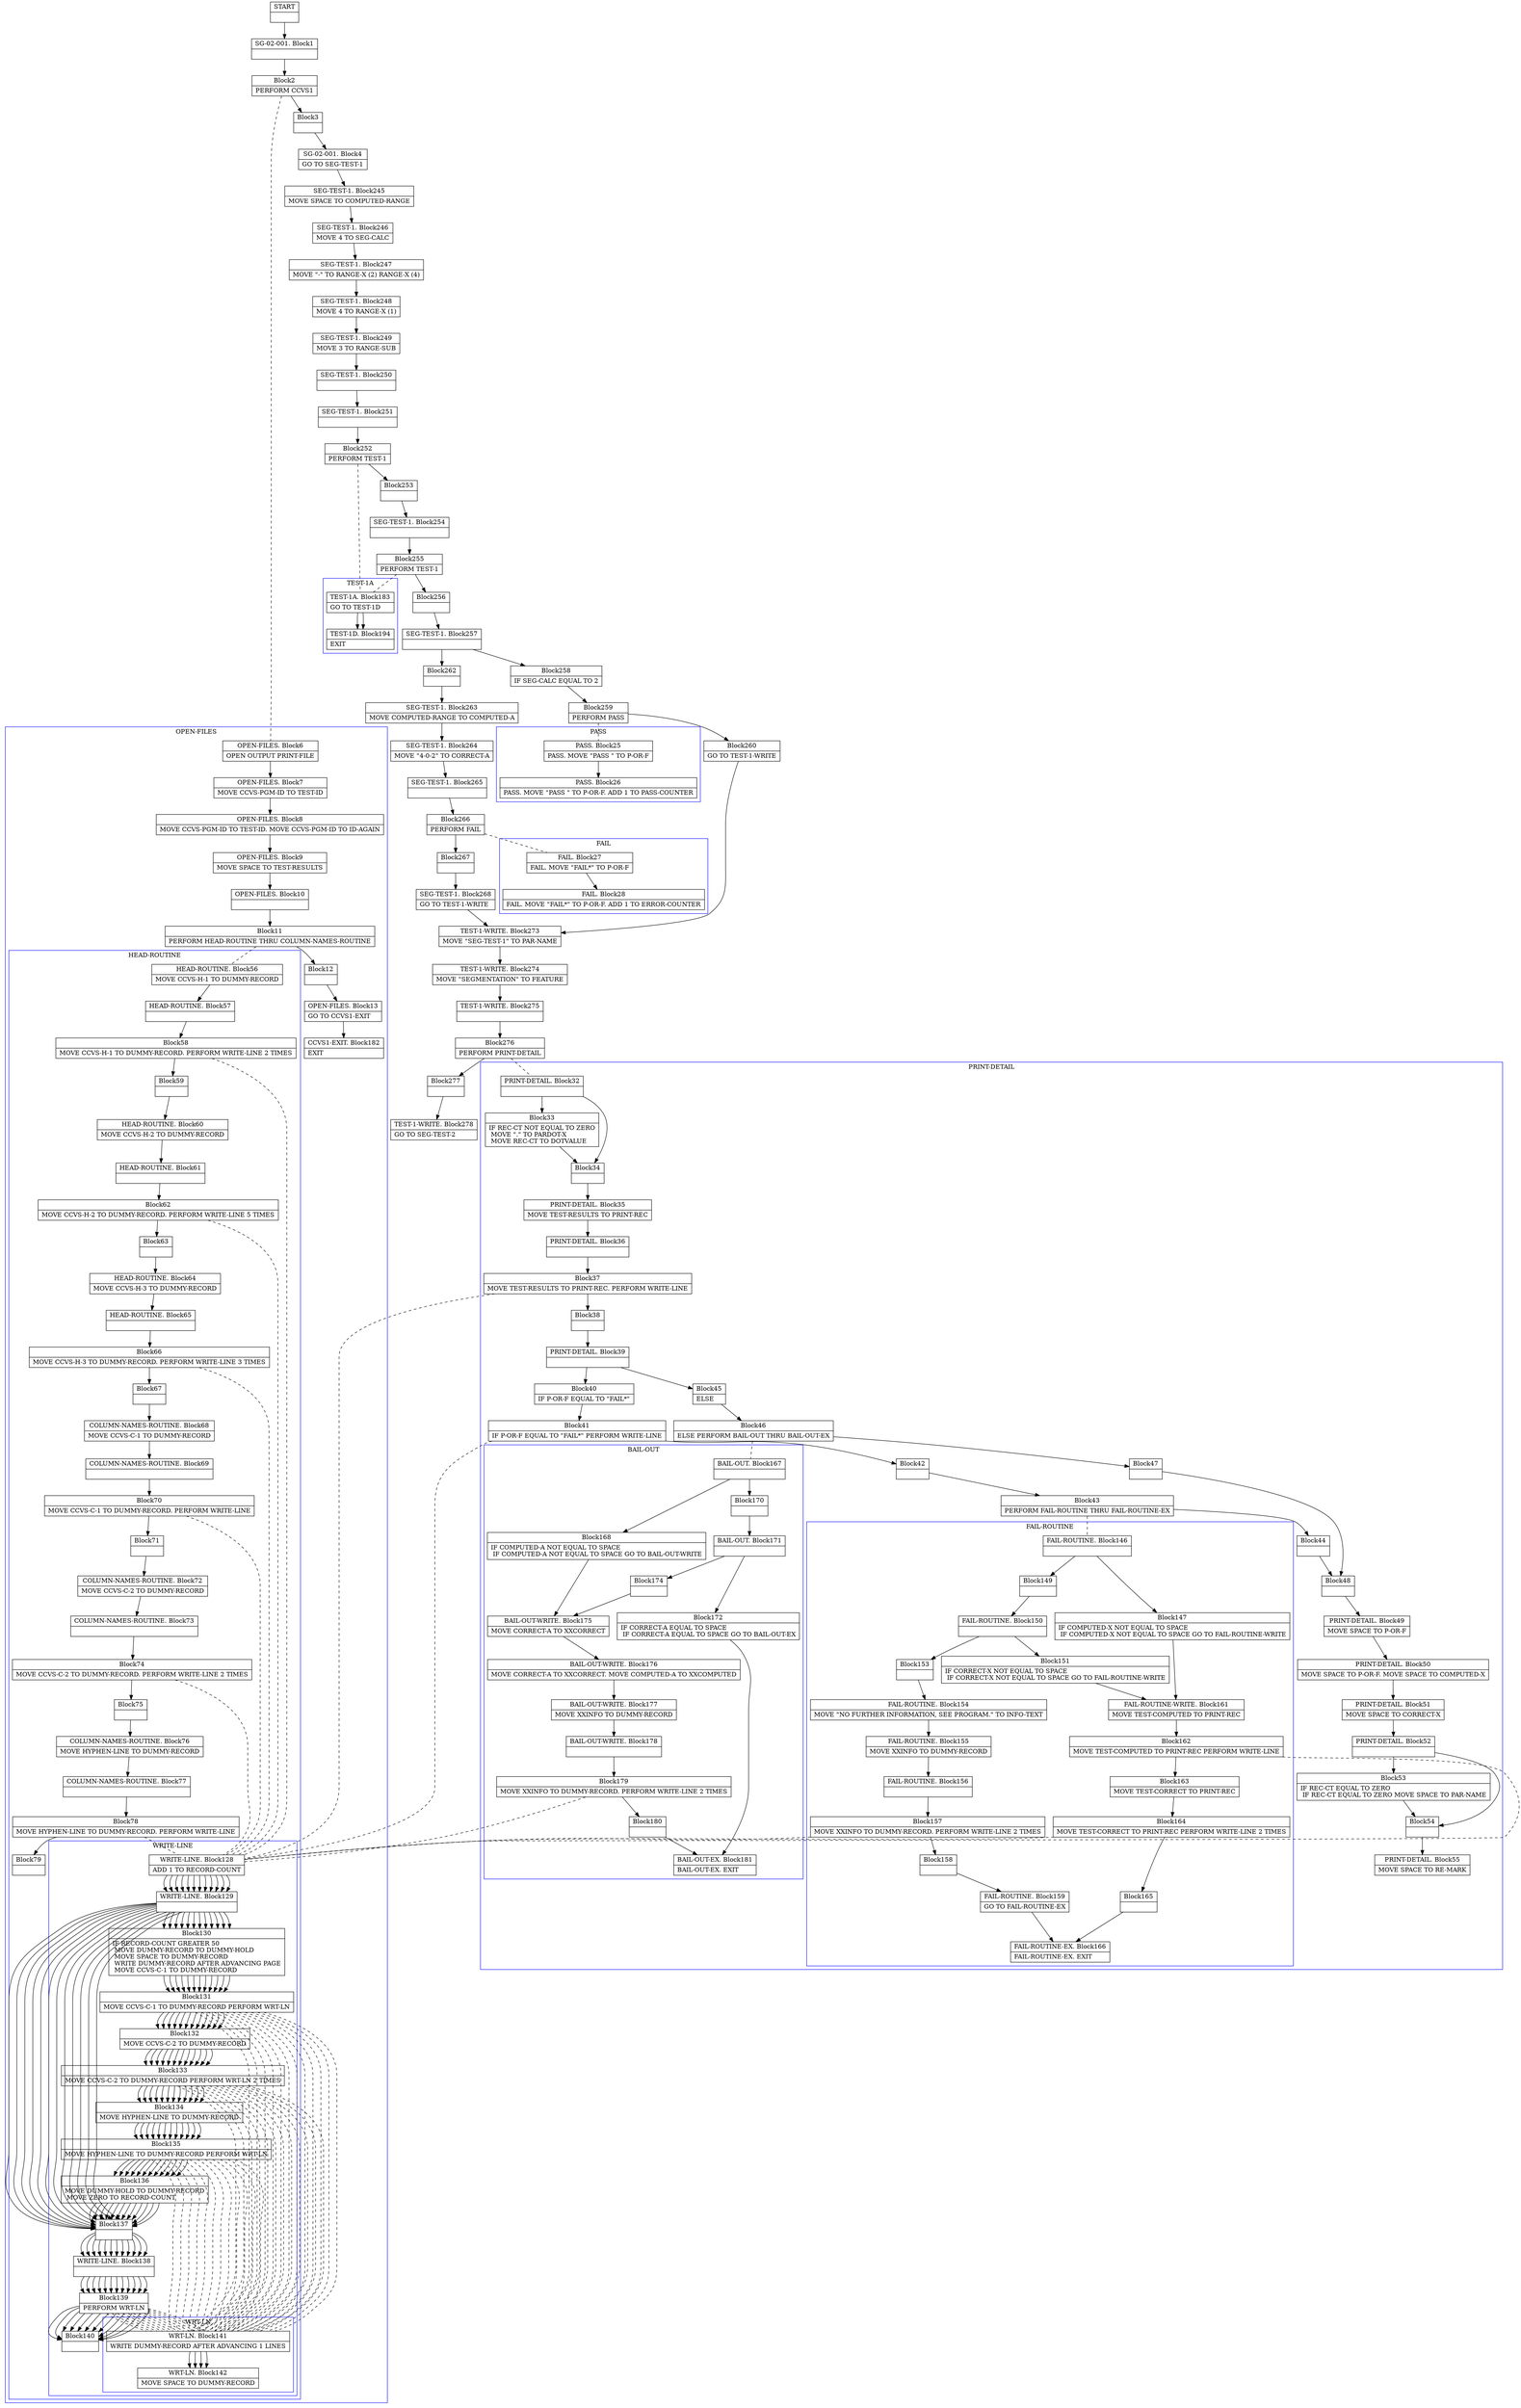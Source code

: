 digraph Cfg {
compound=true;
node [
shape = "record"
]

edge [
arrowtail = "empty"
]
Block0 [
label = "{START|}"
]
Block1 [
label = "{SG-02-001. Block1|}"
]
Block2 [
label = "{Block2|    PERFORM  CCVS1\l}"
]
subgraph cluster_1{
color = blue;
label = "OPEN-FILES";
Block6 [
label = "{OPEN-FILES. Block6|    OPEN     OUTPUT PRINT-FILE\l}"
]
Block7 [
label = "{OPEN-FILES. Block7|    MOVE CCVS-PGM-ID TO TEST-ID\l}"
]
Block8 [
label = "{OPEN-FILES. Block8|    MOVE CCVS-PGM-ID TO TEST-ID. MOVE CCVS-PGM-ID TO ID-AGAIN\l}"
]
Block9 [
label = "{OPEN-FILES. Block9|    MOVE    SPACE TO TEST-RESULTS\l}"
]
Block10 [
label = "{OPEN-FILES. Block10|}"
]
Block11 [
label = "{Block11|    PERFORM  HEAD-ROUTINE THRU COLUMN-NAMES-ROUTINE\l}"
]
subgraph cluster_2{
color = blue;
label = "HEAD-ROUTINE";
Block56 [
label = "{HEAD-ROUTINE. Block56|    MOVE CCVS-H-1 TO DUMMY-RECORD\l}"
]
Block57 [
label = "{HEAD-ROUTINE. Block57|}"
]
Block58 [
label = "{Block58|    MOVE CCVS-H-1 TO DUMMY-RECORD. PERFORM WRITE-LINE 2 TIMES\l}"
]
subgraph cluster_8{
color = blue;
label = "WRITE-LINE";
Block128 [
label = "{WRITE-LINE. Block128|    ADD 1 TO RECORD-COUNT\l}"
]
Block129 [
label = "{WRITE-LINE. Block129|}"
]
Block130 [
label = "{Block130|    IF RECORD-COUNT GREATER 50\l        MOVE DUMMY-RECORD TO DUMMY-HOLD\l        MOVE SPACE TO DUMMY-RECORD\l        WRITE DUMMY-RECORD AFTER ADVANCING PAGE\l        MOVE CCVS-C-1 TO DUMMY-RECORD\l}"
]
Block131 [
label = "{Block131|        MOVE CCVS-C-1 TO DUMMY-RECORD PERFORM WRT-LN\l}"
]
subgraph cluster_21{
color = blue;
label = "WRT-LN";
Block141 [
label = "{WRT-LN. Block141|    WRITE    DUMMY-RECORD AFTER ADVANCING 1 LINES\l}"
]
Block142 [
label = "{WRT-LN. Block142|    MOVE SPACE TO DUMMY-RECORD\l}"
]
Block141 -> Block142

}
Block131 -> Block141 [style=dashed, arrowhead=none]

Block132 [
label = "{Block132|        MOVE CCVS-C-2 TO DUMMY-RECORD\l}"
]
Block133 [
label = "{Block133|        MOVE CCVS-C-2 TO DUMMY-RECORD PERFORM WRT-LN 2 TIMES\l}"
]
subgraph cluster_22{
color = blue;
label = "WRT-LN";
Block141 [
label = "{WRT-LN. Block141|    WRITE    DUMMY-RECORD AFTER ADVANCING 1 LINES\l}"
]
Block142 [
label = "{WRT-LN. Block142|    MOVE SPACE TO DUMMY-RECORD\l}"
]
Block141 -> Block142

}
Block133 -> Block141 [style=dashed, arrowhead=none]

Block134 [
label = "{Block134|        MOVE HYPHEN-LINE TO DUMMY-RECORD\l}"
]
Block135 [
label = "{Block135|        MOVE HYPHEN-LINE TO DUMMY-RECORD PERFORM WRT-LN\l}"
]
subgraph cluster_23{
color = blue;
label = "WRT-LN";
Block141 [
label = "{WRT-LN. Block141|    WRITE    DUMMY-RECORD AFTER ADVANCING 1 LINES\l}"
]
Block142 [
label = "{WRT-LN. Block142|    MOVE SPACE TO DUMMY-RECORD\l}"
]
Block141 -> Block142

}
Block135 -> Block141 [style=dashed, arrowhead=none]

Block136 [
label = "{Block136|        MOVE DUMMY-HOLD TO DUMMY-RECORD\l        MOVE ZERO TO RECORD-COUNT\l}"
]
Block137 [
label = "{Block137|}"
]
Block138 [
label = "{WRITE-LINE. Block138|}"
]
Block139 [
label = "{Block139|    PERFORM WRT-LN\l}"
]
subgraph cluster_24{
color = blue;
label = "WRT-LN";
Block141 [
label = "{WRT-LN. Block141|    WRITE    DUMMY-RECORD AFTER ADVANCING 1 LINES\l}"
]
Block142 [
label = "{WRT-LN. Block142|    MOVE SPACE TO DUMMY-RECORD\l}"
]
Block141 -> Block142

}
Block139 -> Block141 [style=dashed, arrowhead=none]

Block140 [
label = "{Block140|}"
]
Block128 -> Block129
Block129 -> Block130
Block129 -> Block137
Block130 -> Block131
Block131 -> Block132
Block132 -> Block133
Block133 -> Block134
Block134 -> Block135
Block135 -> Block136
Block136 -> Block137
Block137 -> Block138
Block138 -> Block139
Block139 -> Block140

}
Block58 -> Block128 [style=dashed, arrowhead=none]

Block59 [
label = "{Block59|}"
]
Block60 [
label = "{HEAD-ROUTINE. Block60|    MOVE CCVS-H-2 TO DUMMY-RECORD\l}"
]
Block61 [
label = "{HEAD-ROUTINE. Block61|}"
]
Block62 [
label = "{Block62|    MOVE CCVS-H-2 TO DUMMY-RECORD. PERFORM WRITE-LINE 5 TIMES\l}"
]
subgraph cluster_9{
color = blue;
label = "WRITE-LINE";
Block128 [
label = "{WRITE-LINE. Block128|    ADD 1 TO RECORD-COUNT\l}"
]
Block129 [
label = "{WRITE-LINE. Block129|}"
]
Block130 [
label = "{Block130|    IF RECORD-COUNT GREATER 50\l        MOVE DUMMY-RECORD TO DUMMY-HOLD\l        MOVE SPACE TO DUMMY-RECORD\l        WRITE DUMMY-RECORD AFTER ADVANCING PAGE\l        MOVE CCVS-C-1 TO DUMMY-RECORD\l}"
]
Block131 [
label = "{Block131|        MOVE CCVS-C-1 TO DUMMY-RECORD PERFORM WRT-LN\l}"
]
Block131 -> Block141 [style=dashed, arrowhead=none]

Block132 [
label = "{Block132|        MOVE CCVS-C-2 TO DUMMY-RECORD\l}"
]
Block133 [
label = "{Block133|        MOVE CCVS-C-2 TO DUMMY-RECORD PERFORM WRT-LN 2 TIMES\l}"
]
Block133 -> Block141 [style=dashed, arrowhead=none]

Block134 [
label = "{Block134|        MOVE HYPHEN-LINE TO DUMMY-RECORD\l}"
]
Block135 [
label = "{Block135|        MOVE HYPHEN-LINE TO DUMMY-RECORD PERFORM WRT-LN\l}"
]
Block135 -> Block141 [style=dashed, arrowhead=none]

Block136 [
label = "{Block136|        MOVE DUMMY-HOLD TO DUMMY-RECORD\l        MOVE ZERO TO RECORD-COUNT\l}"
]
Block137 [
label = "{Block137|}"
]
Block138 [
label = "{WRITE-LINE. Block138|}"
]
Block139 [
label = "{Block139|    PERFORM WRT-LN\l}"
]
Block139 -> Block141 [style=dashed, arrowhead=none]

Block140 [
label = "{Block140|}"
]
Block128 -> Block129
Block129 -> Block130
Block129 -> Block137
Block130 -> Block131
Block131 -> Block132
Block132 -> Block133
Block133 -> Block134
Block134 -> Block135
Block135 -> Block136
Block136 -> Block137
Block137 -> Block138
Block138 -> Block139
Block139 -> Block140

}
Block62 -> Block128 [style=dashed, arrowhead=none]

Block63 [
label = "{Block63|}"
]
Block64 [
label = "{HEAD-ROUTINE. Block64|    MOVE CCVS-H-3 TO DUMMY-RECORD\l}"
]
Block65 [
label = "{HEAD-ROUTINE. Block65|}"
]
Block66 [
label = "{Block66|    MOVE CCVS-H-3 TO DUMMY-RECORD. PERFORM WRITE-LINE 3 TIMES\l}"
]
subgraph cluster_10{
color = blue;
label = "WRITE-LINE";
Block128 [
label = "{WRITE-LINE. Block128|    ADD 1 TO RECORD-COUNT\l}"
]
Block129 [
label = "{WRITE-LINE. Block129|}"
]
Block130 [
label = "{Block130|    IF RECORD-COUNT GREATER 50\l        MOVE DUMMY-RECORD TO DUMMY-HOLD\l        MOVE SPACE TO DUMMY-RECORD\l        WRITE DUMMY-RECORD AFTER ADVANCING PAGE\l        MOVE CCVS-C-1 TO DUMMY-RECORD\l}"
]
Block131 [
label = "{Block131|        MOVE CCVS-C-1 TO DUMMY-RECORD PERFORM WRT-LN\l}"
]
Block131 -> Block141 [style=dashed, arrowhead=none]

Block132 [
label = "{Block132|        MOVE CCVS-C-2 TO DUMMY-RECORD\l}"
]
Block133 [
label = "{Block133|        MOVE CCVS-C-2 TO DUMMY-RECORD PERFORM WRT-LN 2 TIMES\l}"
]
Block133 -> Block141 [style=dashed, arrowhead=none]

Block134 [
label = "{Block134|        MOVE HYPHEN-LINE TO DUMMY-RECORD\l}"
]
Block135 [
label = "{Block135|        MOVE HYPHEN-LINE TO DUMMY-RECORD PERFORM WRT-LN\l}"
]
Block135 -> Block141 [style=dashed, arrowhead=none]

Block136 [
label = "{Block136|        MOVE DUMMY-HOLD TO DUMMY-RECORD\l        MOVE ZERO TO RECORD-COUNT\l}"
]
Block137 [
label = "{Block137|}"
]
Block138 [
label = "{WRITE-LINE. Block138|}"
]
Block139 [
label = "{Block139|    PERFORM WRT-LN\l}"
]
Block139 -> Block141 [style=dashed, arrowhead=none]

Block140 [
label = "{Block140|}"
]
Block128 -> Block129
Block129 -> Block130
Block129 -> Block137
Block130 -> Block131
Block131 -> Block132
Block132 -> Block133
Block133 -> Block134
Block134 -> Block135
Block135 -> Block136
Block136 -> Block137
Block137 -> Block138
Block138 -> Block139
Block139 -> Block140

}
Block66 -> Block128 [style=dashed, arrowhead=none]

Block67 [
label = "{Block67|}"
]
Block68 [
label = "{COLUMN-NAMES-ROUTINE. Block68|    MOVE CCVS-C-1 TO DUMMY-RECORD\l}"
]
Block69 [
label = "{COLUMN-NAMES-ROUTINE. Block69|}"
]
Block70 [
label = "{Block70|    MOVE CCVS-C-1 TO DUMMY-RECORD. PERFORM WRITE-LINE\l}"
]
subgraph cluster_11{
color = blue;
label = "WRITE-LINE";
Block128 [
label = "{WRITE-LINE. Block128|    ADD 1 TO RECORD-COUNT\l}"
]
Block129 [
label = "{WRITE-LINE. Block129|}"
]
Block130 [
label = "{Block130|    IF RECORD-COUNT GREATER 50\l        MOVE DUMMY-RECORD TO DUMMY-HOLD\l        MOVE SPACE TO DUMMY-RECORD\l        WRITE DUMMY-RECORD AFTER ADVANCING PAGE\l        MOVE CCVS-C-1 TO DUMMY-RECORD\l}"
]
Block131 [
label = "{Block131|        MOVE CCVS-C-1 TO DUMMY-RECORD PERFORM WRT-LN\l}"
]
Block131 -> Block141 [style=dashed, arrowhead=none]

Block132 [
label = "{Block132|        MOVE CCVS-C-2 TO DUMMY-RECORD\l}"
]
Block133 [
label = "{Block133|        MOVE CCVS-C-2 TO DUMMY-RECORD PERFORM WRT-LN 2 TIMES\l}"
]
Block133 -> Block141 [style=dashed, arrowhead=none]

Block134 [
label = "{Block134|        MOVE HYPHEN-LINE TO DUMMY-RECORD\l}"
]
Block135 [
label = "{Block135|        MOVE HYPHEN-LINE TO DUMMY-RECORD PERFORM WRT-LN\l}"
]
Block135 -> Block141 [style=dashed, arrowhead=none]

Block136 [
label = "{Block136|        MOVE DUMMY-HOLD TO DUMMY-RECORD\l        MOVE ZERO TO RECORD-COUNT\l}"
]
Block137 [
label = "{Block137|}"
]
Block138 [
label = "{WRITE-LINE. Block138|}"
]
Block139 [
label = "{Block139|    PERFORM WRT-LN\l}"
]
Block139 -> Block141 [style=dashed, arrowhead=none]

Block140 [
label = "{Block140|}"
]
Block128 -> Block129
Block129 -> Block130
Block129 -> Block137
Block130 -> Block131
Block131 -> Block132
Block132 -> Block133
Block133 -> Block134
Block134 -> Block135
Block135 -> Block136
Block136 -> Block137
Block137 -> Block138
Block138 -> Block139
Block139 -> Block140

}
Block70 -> Block128 [style=dashed, arrowhead=none]

Block71 [
label = "{Block71|}"
]
Block72 [
label = "{COLUMN-NAMES-ROUTINE. Block72|    MOVE CCVS-C-2 TO DUMMY-RECORD\l}"
]
Block73 [
label = "{COLUMN-NAMES-ROUTINE. Block73|}"
]
Block74 [
label = "{Block74|    MOVE CCVS-C-2 TO DUMMY-RECORD. PERFORM WRITE-LINE 2 TIMES\l}"
]
subgraph cluster_12{
color = blue;
label = "WRITE-LINE";
Block128 [
label = "{WRITE-LINE. Block128|    ADD 1 TO RECORD-COUNT\l}"
]
Block129 [
label = "{WRITE-LINE. Block129|}"
]
Block130 [
label = "{Block130|    IF RECORD-COUNT GREATER 50\l        MOVE DUMMY-RECORD TO DUMMY-HOLD\l        MOVE SPACE TO DUMMY-RECORD\l        WRITE DUMMY-RECORD AFTER ADVANCING PAGE\l        MOVE CCVS-C-1 TO DUMMY-RECORD\l}"
]
Block131 [
label = "{Block131|        MOVE CCVS-C-1 TO DUMMY-RECORD PERFORM WRT-LN\l}"
]
Block131 -> Block141 [style=dashed, arrowhead=none]

Block132 [
label = "{Block132|        MOVE CCVS-C-2 TO DUMMY-RECORD\l}"
]
Block133 [
label = "{Block133|        MOVE CCVS-C-2 TO DUMMY-RECORD PERFORM WRT-LN 2 TIMES\l}"
]
Block133 -> Block141 [style=dashed, arrowhead=none]

Block134 [
label = "{Block134|        MOVE HYPHEN-LINE TO DUMMY-RECORD\l}"
]
Block135 [
label = "{Block135|        MOVE HYPHEN-LINE TO DUMMY-RECORD PERFORM WRT-LN\l}"
]
Block135 -> Block141 [style=dashed, arrowhead=none]

Block136 [
label = "{Block136|        MOVE DUMMY-HOLD TO DUMMY-RECORD\l        MOVE ZERO TO RECORD-COUNT\l}"
]
Block137 [
label = "{Block137|}"
]
Block138 [
label = "{WRITE-LINE. Block138|}"
]
Block139 [
label = "{Block139|    PERFORM WRT-LN\l}"
]
Block139 -> Block141 [style=dashed, arrowhead=none]

Block140 [
label = "{Block140|}"
]
Block128 -> Block129
Block129 -> Block130
Block129 -> Block137
Block130 -> Block131
Block131 -> Block132
Block132 -> Block133
Block133 -> Block134
Block134 -> Block135
Block135 -> Block136
Block136 -> Block137
Block137 -> Block138
Block138 -> Block139
Block139 -> Block140

}
Block74 -> Block128 [style=dashed, arrowhead=none]

Block75 [
label = "{Block75|}"
]
Block76 [
label = "{COLUMN-NAMES-ROUTINE. Block76|    MOVE HYPHEN-LINE TO DUMMY-RECORD\l}"
]
Block77 [
label = "{COLUMN-NAMES-ROUTINE. Block77|}"
]
Block78 [
label = "{Block78|    MOVE HYPHEN-LINE TO DUMMY-RECORD. PERFORM WRITE-LINE\l}"
]
subgraph cluster_13{
color = blue;
label = "WRITE-LINE";
Block128 [
label = "{WRITE-LINE. Block128|    ADD 1 TO RECORD-COUNT\l}"
]
Block129 [
label = "{WRITE-LINE. Block129|}"
]
Block130 [
label = "{Block130|    IF RECORD-COUNT GREATER 50\l        MOVE DUMMY-RECORD TO DUMMY-HOLD\l        MOVE SPACE TO DUMMY-RECORD\l        WRITE DUMMY-RECORD AFTER ADVANCING PAGE\l        MOVE CCVS-C-1 TO DUMMY-RECORD\l}"
]
Block131 [
label = "{Block131|        MOVE CCVS-C-1 TO DUMMY-RECORD PERFORM WRT-LN\l}"
]
Block131 -> Block141 [style=dashed, arrowhead=none]

Block132 [
label = "{Block132|        MOVE CCVS-C-2 TO DUMMY-RECORD\l}"
]
Block133 [
label = "{Block133|        MOVE CCVS-C-2 TO DUMMY-RECORD PERFORM WRT-LN 2 TIMES\l}"
]
Block133 -> Block141 [style=dashed, arrowhead=none]

Block134 [
label = "{Block134|        MOVE HYPHEN-LINE TO DUMMY-RECORD\l}"
]
Block135 [
label = "{Block135|        MOVE HYPHEN-LINE TO DUMMY-RECORD PERFORM WRT-LN\l}"
]
Block135 -> Block141 [style=dashed, arrowhead=none]

Block136 [
label = "{Block136|        MOVE DUMMY-HOLD TO DUMMY-RECORD\l        MOVE ZERO TO RECORD-COUNT\l}"
]
Block137 [
label = "{Block137|}"
]
Block138 [
label = "{WRITE-LINE. Block138|}"
]
Block139 [
label = "{Block139|    PERFORM WRT-LN\l}"
]
Block139 -> Block141 [style=dashed, arrowhead=none]

Block140 [
label = "{Block140|}"
]
Block128 -> Block129
Block129 -> Block130
Block129 -> Block137
Block130 -> Block131
Block131 -> Block132
Block132 -> Block133
Block133 -> Block134
Block134 -> Block135
Block135 -> Block136
Block136 -> Block137
Block137 -> Block138
Block138 -> Block139
Block139 -> Block140

}
Block78 -> Block128 [style=dashed, arrowhead=none]

Block79 [
label = "{Block79|}"
]
Block56 -> Block57
Block57 -> Block58
Block58 -> Block59
Block59 -> Block60
Block60 -> Block61
Block61 -> Block62
Block62 -> Block63
Block63 -> Block64
Block64 -> Block65
Block65 -> Block66
Block66 -> Block67
Block67 -> Block68
Block68 -> Block69
Block69 -> Block70
Block70 -> Block71
Block71 -> Block72
Block72 -> Block73
Block73 -> Block74
Block74 -> Block75
Block75 -> Block76
Block76 -> Block77
Block77 -> Block78
Block78 -> Block79

}
Block11 -> Block56 [style=dashed, arrowhead=none]

Block12 [
label = "{Block12|}"
]
Block13 [
label = "{OPEN-FILES. Block13|    GO TO CCVS1-EXIT\l}"
]
Block182 [
label = "{CCVS1-EXIT. Block182|    EXIT\l}"
]
Block6 -> Block7
Block7 -> Block8
Block8 -> Block9
Block9 -> Block10
Block10 -> Block11
Block11 -> Block12
Block12 -> Block13
Block13 -> Block182

}
Block2 -> Block6 [style=dashed, arrowhead=none]

Block3 [
label = "{Block3|}"
]
Block4 [
label = "{SG-02-001. Block4|    GO TO    SEG-TEST-1\l}"
]
Block245 [
label = "{SEG-TEST-1. Block245|    MOVE SPACE TO COMPUTED-RANGE\l}"
]
Block246 [
label = "{SEG-TEST-1. Block246|    MOVE 4 TO SEG-CALC\l}"
]
Block247 [
label = "{SEG-TEST-1. Block247|    MOVE \"-\" TO RANGE-X (2) RANGE-X (4)\l}"
]
Block248 [
label = "{SEG-TEST-1. Block248|    MOVE 4 TO RANGE-X (1)\l}"
]
Block249 [
label = "{SEG-TEST-1. Block249|    MOVE 3 TO RANGE-SUB\l}"
]
Block250 [
label = "{SEG-TEST-1. Block250|}"
]
Block251 [
label = "{SEG-TEST-1. Block251|}"
]
Block252 [
label = "{Block252|    PERFORM TEST-1\l}"
]
subgraph cluster_38{
color = blue;
label = "TEST-1A";
Block183 [
label = "{TEST-1A. Block183|    GO TO TEST-1D\l}"
]
Block194 [
label = "{TEST-1D. Block194|    EXIT\l}"
]
Block183 -> Block194

}
Block252 -> Block183 [style=dashed, arrowhead=none]

Block253 [
label = "{Block253|}"
]
Block254 [
label = "{SEG-TEST-1. Block254|}"
]
Block255 [
label = "{Block255|    PERFORM TEST-1\l}"
]
subgraph cluster_39{
color = blue;
label = "TEST-1A";
Block183 [
label = "{TEST-1A. Block183|    GO TO TEST-1D\l}"
]
Block194 [
label = "{TEST-1D. Block194|    EXIT\l}"
]
Block183 -> Block194

}
Block255 -> Block183 [style=dashed, arrowhead=none]

Block256 [
label = "{Block256|}"
]
Block257 [
label = "{SEG-TEST-1. Block257|}"
]
Block258 [
label = "{Block258|    IF SEG-CALC EQUAL TO 2\l}"
]
Block259 [
label = "{Block259|        PERFORM PASS\l}"
]
subgraph cluster_40{
color = blue;
label = "PASS";
Block25 [
label = "{PASS. Block25|PASS.  MOVE \"PASS \" TO P-OR-F\l}"
]
Block26 [
label = "{PASS. Block26|PASS.  MOVE \"PASS \" TO P-OR-F.  ADD 1 TO PASS-COUNTER\l}"
]
Block25 -> Block26

}
Block259 -> Block25 [style=dashed, arrowhead=none]

Block260 [
label = "{Block260|        GO TO TEST-1-WRITE\l}"
]
Block273 [
label = "{TEST-1-WRITE. Block273|    MOVE \"SEG-TEST-1\" TO PAR-NAME\l}"
]
Block274 [
label = "{TEST-1-WRITE. Block274|    MOVE \"SEGMENTATION\" TO FEATURE\l}"
]
Block275 [
label = "{TEST-1-WRITE. Block275|}"
]
Block276 [
label = "{Block276|    PERFORM PRINT-DETAIL\l}"
]
subgraph cluster_43{
color = blue;
label = "PRINT-DETAIL";
Block32 [
label = "{PRINT-DETAIL. Block32|}"
]
Block33 [
label = "{Block33|    IF REC-CT NOT EQUAL TO ZERO\l            MOVE \".\" TO PARDOT-X\l            MOVE REC-CT TO DOTVALUE\l}"
]
Block34 [
label = "{Block34|}"
]
Block35 [
label = "{PRINT-DETAIL. Block35|    MOVE     TEST-RESULTS TO PRINT-REC\l}"
]
Block36 [
label = "{PRINT-DETAIL. Block36|}"
]
Block37 [
label = "{Block37|    MOVE     TEST-RESULTS TO PRINT-REC. PERFORM WRITE-LINE\l}"
]
subgraph cluster_4{
color = blue;
label = "WRITE-LINE";
Block128 [
label = "{WRITE-LINE. Block128|    ADD 1 TO RECORD-COUNT\l}"
]
Block129 [
label = "{WRITE-LINE. Block129|}"
]
Block130 [
label = "{Block130|    IF RECORD-COUNT GREATER 50\l        MOVE DUMMY-RECORD TO DUMMY-HOLD\l        MOVE SPACE TO DUMMY-RECORD\l        WRITE DUMMY-RECORD AFTER ADVANCING PAGE\l        MOVE CCVS-C-1 TO DUMMY-RECORD\l}"
]
Block131 [
label = "{Block131|        MOVE CCVS-C-1 TO DUMMY-RECORD PERFORM WRT-LN\l}"
]
Block131 -> Block141 [style=dashed, arrowhead=none]

Block132 [
label = "{Block132|        MOVE CCVS-C-2 TO DUMMY-RECORD\l}"
]
Block133 [
label = "{Block133|        MOVE CCVS-C-2 TO DUMMY-RECORD PERFORM WRT-LN 2 TIMES\l}"
]
Block133 -> Block141 [style=dashed, arrowhead=none]

Block134 [
label = "{Block134|        MOVE HYPHEN-LINE TO DUMMY-RECORD\l}"
]
Block135 [
label = "{Block135|        MOVE HYPHEN-LINE TO DUMMY-RECORD PERFORM WRT-LN\l}"
]
Block135 -> Block141 [style=dashed, arrowhead=none]

Block136 [
label = "{Block136|        MOVE DUMMY-HOLD TO DUMMY-RECORD\l        MOVE ZERO TO RECORD-COUNT\l}"
]
Block137 [
label = "{Block137|}"
]
Block138 [
label = "{WRITE-LINE. Block138|}"
]
Block139 [
label = "{Block139|    PERFORM WRT-LN\l}"
]
Block139 -> Block141 [style=dashed, arrowhead=none]

Block140 [
label = "{Block140|}"
]
Block128 -> Block129
Block129 -> Block130
Block129 -> Block137
Block130 -> Block131
Block131 -> Block132
Block132 -> Block133
Block133 -> Block134
Block134 -> Block135
Block135 -> Block136
Block136 -> Block137
Block137 -> Block138
Block138 -> Block139
Block139 -> Block140

}
Block37 -> Block128 [style=dashed, arrowhead=none]

Block38 [
label = "{Block38|}"
]
Block39 [
label = "{PRINT-DETAIL. Block39|}"
]
Block40 [
label = "{Block40|    IF P-OR-F EQUAL TO \"FAIL*\"\l}"
]
Block41 [
label = "{Block41|    IF P-OR-F EQUAL TO \"FAIL*\"  PERFORM WRITE-LINE\l}"
]
subgraph cluster_5{
color = blue;
label = "WRITE-LINE";
Block128 [
label = "{WRITE-LINE. Block128|    ADD 1 TO RECORD-COUNT\l}"
]
Block129 [
label = "{WRITE-LINE. Block129|}"
]
Block130 [
label = "{Block130|    IF RECORD-COUNT GREATER 50\l        MOVE DUMMY-RECORD TO DUMMY-HOLD\l        MOVE SPACE TO DUMMY-RECORD\l        WRITE DUMMY-RECORD AFTER ADVANCING PAGE\l        MOVE CCVS-C-1 TO DUMMY-RECORD\l}"
]
Block131 [
label = "{Block131|        MOVE CCVS-C-1 TO DUMMY-RECORD PERFORM WRT-LN\l}"
]
Block131 -> Block141 [style=dashed, arrowhead=none]

Block132 [
label = "{Block132|        MOVE CCVS-C-2 TO DUMMY-RECORD\l}"
]
Block133 [
label = "{Block133|        MOVE CCVS-C-2 TO DUMMY-RECORD PERFORM WRT-LN 2 TIMES\l}"
]
Block133 -> Block141 [style=dashed, arrowhead=none]

Block134 [
label = "{Block134|        MOVE HYPHEN-LINE TO DUMMY-RECORD\l}"
]
Block135 [
label = "{Block135|        MOVE HYPHEN-LINE TO DUMMY-RECORD PERFORM WRT-LN\l}"
]
Block135 -> Block141 [style=dashed, arrowhead=none]

Block136 [
label = "{Block136|        MOVE DUMMY-HOLD TO DUMMY-RECORD\l        MOVE ZERO TO RECORD-COUNT\l}"
]
Block137 [
label = "{Block137|}"
]
Block138 [
label = "{WRITE-LINE. Block138|}"
]
Block139 [
label = "{Block139|    PERFORM WRT-LN\l}"
]
Block139 -> Block141 [style=dashed, arrowhead=none]

Block140 [
label = "{Block140|}"
]
Block128 -> Block129
Block129 -> Block130
Block129 -> Block137
Block130 -> Block131
Block131 -> Block132
Block132 -> Block133
Block133 -> Block134
Block134 -> Block135
Block135 -> Block136
Block136 -> Block137
Block137 -> Block138
Block138 -> Block139
Block139 -> Block140

}
Block41 -> Block128 [style=dashed, arrowhead=none]

Block42 [
label = "{Block42|}"
]
Block43 [
label = "{Block43|       PERFORM FAIL-ROUTINE THRU FAIL-ROUTINE-EX\l}"
]
subgraph cluster_6{
color = blue;
label = "FAIL-ROUTINE";
Block146 [
label = "{FAIL-ROUTINE. Block146|}"
]
Block147 [
label = "{Block147|    IF COMPUTED-X NOT EQUAL TO SPACE\l    IF COMPUTED-X NOT EQUAL TO SPACE GO TO FAIL-ROUTINE-WRITE\l}"
]
Block161 [
label = "{FAIL-ROUTINE-WRITE. Block161|    MOVE TEST-COMPUTED TO PRINT-REC\l}"
]
Block162 [
label = "{Block162|    MOVE TEST-COMPUTED TO PRINT-REC PERFORM WRITE-LINE\l}"
]
subgraph cluster_27{
color = blue;
label = "WRITE-LINE";
Block128 [
label = "{WRITE-LINE. Block128|    ADD 1 TO RECORD-COUNT\l}"
]
Block129 [
label = "{WRITE-LINE. Block129|}"
]
Block130 [
label = "{Block130|    IF RECORD-COUNT GREATER 50\l        MOVE DUMMY-RECORD TO DUMMY-HOLD\l        MOVE SPACE TO DUMMY-RECORD\l        WRITE DUMMY-RECORD AFTER ADVANCING PAGE\l        MOVE CCVS-C-1 TO DUMMY-RECORD\l}"
]
Block131 [
label = "{Block131|        MOVE CCVS-C-1 TO DUMMY-RECORD PERFORM WRT-LN\l}"
]
Block131 -> Block141 [style=dashed, arrowhead=none]

Block132 [
label = "{Block132|        MOVE CCVS-C-2 TO DUMMY-RECORD\l}"
]
Block133 [
label = "{Block133|        MOVE CCVS-C-2 TO DUMMY-RECORD PERFORM WRT-LN 2 TIMES\l}"
]
Block133 -> Block141 [style=dashed, arrowhead=none]

Block134 [
label = "{Block134|        MOVE HYPHEN-LINE TO DUMMY-RECORD\l}"
]
Block135 [
label = "{Block135|        MOVE HYPHEN-LINE TO DUMMY-RECORD PERFORM WRT-LN\l}"
]
Block135 -> Block141 [style=dashed, arrowhead=none]

Block136 [
label = "{Block136|        MOVE DUMMY-HOLD TO DUMMY-RECORD\l        MOVE ZERO TO RECORD-COUNT\l}"
]
Block137 [
label = "{Block137|}"
]
Block138 [
label = "{WRITE-LINE. Block138|}"
]
Block139 [
label = "{Block139|    PERFORM WRT-LN\l}"
]
Block139 -> Block141 [style=dashed, arrowhead=none]

Block140 [
label = "{Block140|}"
]
Block128 -> Block129
Block129 -> Block130
Block129 -> Block137
Block130 -> Block131
Block131 -> Block132
Block132 -> Block133
Block133 -> Block134
Block134 -> Block135
Block135 -> Block136
Block136 -> Block137
Block137 -> Block138
Block138 -> Block139
Block139 -> Block140

}
Block162 -> Block128 [style=dashed, arrowhead=none]

Block163 [
label = "{Block163|    MOVE TEST-CORRECT TO PRINT-REC\l}"
]
Block164 [
label = "{Block164|    MOVE TEST-CORRECT TO PRINT-REC PERFORM WRITE-LINE 2 TIMES\l}"
]
subgraph cluster_28{
color = blue;
label = "WRITE-LINE";
Block128 [
label = "{WRITE-LINE. Block128|    ADD 1 TO RECORD-COUNT\l}"
]
Block129 [
label = "{WRITE-LINE. Block129|}"
]
Block130 [
label = "{Block130|    IF RECORD-COUNT GREATER 50\l        MOVE DUMMY-RECORD TO DUMMY-HOLD\l        MOVE SPACE TO DUMMY-RECORD\l        WRITE DUMMY-RECORD AFTER ADVANCING PAGE\l        MOVE CCVS-C-1 TO DUMMY-RECORD\l}"
]
Block131 [
label = "{Block131|        MOVE CCVS-C-1 TO DUMMY-RECORD PERFORM WRT-LN\l}"
]
Block131 -> Block141 [style=dashed, arrowhead=none]

Block132 [
label = "{Block132|        MOVE CCVS-C-2 TO DUMMY-RECORD\l}"
]
Block133 [
label = "{Block133|        MOVE CCVS-C-2 TO DUMMY-RECORD PERFORM WRT-LN 2 TIMES\l}"
]
Block133 -> Block141 [style=dashed, arrowhead=none]

Block134 [
label = "{Block134|        MOVE HYPHEN-LINE TO DUMMY-RECORD\l}"
]
Block135 [
label = "{Block135|        MOVE HYPHEN-LINE TO DUMMY-RECORD PERFORM WRT-LN\l}"
]
Block135 -> Block141 [style=dashed, arrowhead=none]

Block136 [
label = "{Block136|        MOVE DUMMY-HOLD TO DUMMY-RECORD\l        MOVE ZERO TO RECORD-COUNT\l}"
]
Block137 [
label = "{Block137|}"
]
Block138 [
label = "{WRITE-LINE. Block138|}"
]
Block139 [
label = "{Block139|    PERFORM WRT-LN\l}"
]
Block139 -> Block141 [style=dashed, arrowhead=none]

Block140 [
label = "{Block140|}"
]
Block128 -> Block129
Block129 -> Block130
Block129 -> Block137
Block130 -> Block131
Block131 -> Block132
Block132 -> Block133
Block133 -> Block134
Block134 -> Block135
Block135 -> Block136
Block136 -> Block137
Block137 -> Block138
Block138 -> Block139
Block139 -> Block140

}
Block164 -> Block128 [style=dashed, arrowhead=none]

Block165 [
label = "{Block165|}"
]
Block166 [
label = "{FAIL-ROUTINE-EX. Block166|FAIL-ROUTINE-EX. EXIT\l}"
]
Block149 [
label = "{Block149|}"
]
Block150 [
label = "{FAIL-ROUTINE. Block150|}"
]
Block151 [
label = "{Block151|    IF CORRECT-X NOT EQUAL TO SPACE\l    IF CORRECT-X NOT EQUAL TO SPACE GO TO FAIL-ROUTINE-WRITE\l}"
]
Block153 [
label = "{Block153|}"
]
Block154 [
label = "{FAIL-ROUTINE. Block154|    MOVE \"NO FURTHER INFORMATION, SEE PROGRAM.\" TO INFO-TEXT\l}"
]
Block155 [
label = "{FAIL-ROUTINE. Block155|    MOVE XXINFO TO DUMMY-RECORD\l}"
]
Block156 [
label = "{FAIL-ROUTINE. Block156|}"
]
Block157 [
label = "{Block157|    MOVE XXINFO TO DUMMY-RECORD. PERFORM WRITE-LINE 2 TIMES\l}"
]
subgraph cluster_26{
color = blue;
label = "WRITE-LINE";
Block128 [
label = "{WRITE-LINE. Block128|    ADD 1 TO RECORD-COUNT\l}"
]
Block129 [
label = "{WRITE-LINE. Block129|}"
]
Block130 [
label = "{Block130|    IF RECORD-COUNT GREATER 50\l        MOVE DUMMY-RECORD TO DUMMY-HOLD\l        MOVE SPACE TO DUMMY-RECORD\l        WRITE DUMMY-RECORD AFTER ADVANCING PAGE\l        MOVE CCVS-C-1 TO DUMMY-RECORD\l}"
]
Block131 [
label = "{Block131|        MOVE CCVS-C-1 TO DUMMY-RECORD PERFORM WRT-LN\l}"
]
Block131 -> Block141 [style=dashed, arrowhead=none]

Block132 [
label = "{Block132|        MOVE CCVS-C-2 TO DUMMY-RECORD\l}"
]
Block133 [
label = "{Block133|        MOVE CCVS-C-2 TO DUMMY-RECORD PERFORM WRT-LN 2 TIMES\l}"
]
Block133 -> Block141 [style=dashed, arrowhead=none]

Block134 [
label = "{Block134|        MOVE HYPHEN-LINE TO DUMMY-RECORD\l}"
]
Block135 [
label = "{Block135|        MOVE HYPHEN-LINE TO DUMMY-RECORD PERFORM WRT-LN\l}"
]
Block135 -> Block141 [style=dashed, arrowhead=none]

Block136 [
label = "{Block136|        MOVE DUMMY-HOLD TO DUMMY-RECORD\l        MOVE ZERO TO RECORD-COUNT\l}"
]
Block137 [
label = "{Block137|}"
]
Block138 [
label = "{WRITE-LINE. Block138|}"
]
Block139 [
label = "{Block139|    PERFORM WRT-LN\l}"
]
Block139 -> Block141 [style=dashed, arrowhead=none]

Block140 [
label = "{Block140|}"
]
Block128 -> Block129
Block129 -> Block130
Block129 -> Block137
Block130 -> Block131
Block131 -> Block132
Block132 -> Block133
Block133 -> Block134
Block134 -> Block135
Block135 -> Block136
Block136 -> Block137
Block137 -> Block138
Block138 -> Block139
Block139 -> Block140

}
Block157 -> Block128 [style=dashed, arrowhead=none]

Block158 [
label = "{Block158|}"
]
Block159 [
label = "{FAIL-ROUTINE. Block159|    GO TO FAIL-ROUTINE-EX\l}"
]
Block146 -> Block147
Block146 -> Block149
Block147 -> Block161
Block161 -> Block162
Block162 -> Block163
Block163 -> Block164
Block164 -> Block165
Block165 -> Block166
Block149 -> Block150
Block150 -> Block151
Block150 -> Block153
Block151 -> Block161
Block153 -> Block154
Block154 -> Block155
Block155 -> Block156
Block156 -> Block157
Block157 -> Block158
Block158 -> Block159
Block159 -> Block166

}
Block43 -> Block146 [style=dashed, arrowhead=none]

Block44 [
label = "{Block44|}"
]
Block48 [
label = "{Block48|}"
]
Block49 [
label = "{PRINT-DETAIL. Block49|    MOVE SPACE TO P-OR-F\l}"
]
Block50 [
label = "{PRINT-DETAIL. Block50|    MOVE SPACE TO P-OR-F. MOVE SPACE TO COMPUTED-X\l}"
]
Block51 [
label = "{PRINT-DETAIL. Block51|    MOVE SPACE TO CORRECT-X\l}"
]
Block52 [
label = "{PRINT-DETAIL. Block52|}"
]
Block53 [
label = "{Block53|    IF     REC-CT EQUAL TO ZERO\l    IF     REC-CT EQUAL TO ZERO  MOVE SPACE TO PAR-NAME\l}"
]
Block54 [
label = "{Block54|}"
]
Block55 [
label = "{PRINT-DETAIL. Block55|    MOVE     SPACE TO RE-MARK\l}"
]
Block45 [
label = "{Block45|         ELSE\l}"
]
Block46 [
label = "{Block46|         ELSE PERFORM BAIL-OUT THRU BAIL-OUT-EX\l}"
]
subgraph cluster_7{
color = blue;
label = "BAIL-OUT";
Block167 [
label = "{BAIL-OUT. Block167|}"
]
Block168 [
label = "{Block168|    IF COMPUTED-A NOT EQUAL TO SPACE\l    IF COMPUTED-A NOT EQUAL TO SPACE GO TO BAIL-OUT-WRITE\l}"
]
Block175 [
label = "{BAIL-OUT-WRITE. Block175|    MOVE CORRECT-A TO XXCORRECT\l}"
]
Block176 [
label = "{BAIL-OUT-WRITE. Block176|    MOVE CORRECT-A TO XXCORRECT. MOVE COMPUTED-A TO XXCOMPUTED\l}"
]
Block177 [
label = "{BAIL-OUT-WRITE. Block177|    MOVE XXINFO TO DUMMY-RECORD\l}"
]
Block178 [
label = "{BAIL-OUT-WRITE. Block178|}"
]
Block179 [
label = "{Block179|    MOVE XXINFO TO DUMMY-RECORD. PERFORM WRITE-LINE 2 TIMES\l}"
]
subgraph cluster_29{
color = blue;
label = "WRITE-LINE";
Block128 [
label = "{WRITE-LINE. Block128|    ADD 1 TO RECORD-COUNT\l}"
]
Block129 [
label = "{WRITE-LINE. Block129|}"
]
Block130 [
label = "{Block130|    IF RECORD-COUNT GREATER 50\l        MOVE DUMMY-RECORD TO DUMMY-HOLD\l        MOVE SPACE TO DUMMY-RECORD\l        WRITE DUMMY-RECORD AFTER ADVANCING PAGE\l        MOVE CCVS-C-1 TO DUMMY-RECORD\l}"
]
Block131 [
label = "{Block131|        MOVE CCVS-C-1 TO DUMMY-RECORD PERFORM WRT-LN\l}"
]
Block131 -> Block141 [style=dashed, arrowhead=none]

Block132 [
label = "{Block132|        MOVE CCVS-C-2 TO DUMMY-RECORD\l}"
]
Block133 [
label = "{Block133|        MOVE CCVS-C-2 TO DUMMY-RECORD PERFORM WRT-LN 2 TIMES\l}"
]
Block133 -> Block141 [style=dashed, arrowhead=none]

Block134 [
label = "{Block134|        MOVE HYPHEN-LINE TO DUMMY-RECORD\l}"
]
Block135 [
label = "{Block135|        MOVE HYPHEN-LINE TO DUMMY-RECORD PERFORM WRT-LN\l}"
]
Block135 -> Block141 [style=dashed, arrowhead=none]

Block136 [
label = "{Block136|        MOVE DUMMY-HOLD TO DUMMY-RECORD\l        MOVE ZERO TO RECORD-COUNT\l}"
]
Block137 [
label = "{Block137|}"
]
Block138 [
label = "{WRITE-LINE. Block138|}"
]
Block139 [
label = "{Block139|    PERFORM WRT-LN\l}"
]
Block139 -> Block141 [style=dashed, arrowhead=none]

Block140 [
label = "{Block140|}"
]
Block128 -> Block129
Block129 -> Block130
Block129 -> Block137
Block130 -> Block131
Block131 -> Block132
Block132 -> Block133
Block133 -> Block134
Block134 -> Block135
Block135 -> Block136
Block136 -> Block137
Block137 -> Block138
Block138 -> Block139
Block139 -> Block140

}
Block179 -> Block128 [style=dashed, arrowhead=none]

Block180 [
label = "{Block180|}"
]
Block181 [
label = "{BAIL-OUT-EX. Block181|BAIL-OUT-EX. EXIT\l}"
]
Block170 [
label = "{Block170|}"
]
Block171 [
label = "{BAIL-OUT. Block171|}"
]
Block172 [
label = "{Block172|    IF CORRECT-A EQUAL TO SPACE\l    IF CORRECT-A EQUAL TO SPACE GO TO BAIL-OUT-EX\l}"
]
Block174 [
label = "{Block174|}"
]
Block167 -> Block168
Block167 -> Block170
Block168 -> Block175
Block175 -> Block176
Block176 -> Block177
Block177 -> Block178
Block178 -> Block179
Block179 -> Block180
Block180 -> Block181
Block170 -> Block171
Block171 -> Block172
Block171 -> Block174
Block172 -> Block181
Block174 -> Block175

}
Block46 -> Block167 [style=dashed, arrowhead=none]

Block47 [
label = "{Block47|}"
]
Block32 -> Block33
Block32 -> Block34
Block33 -> Block34
Block34 -> Block35
Block35 -> Block36
Block36 -> Block37
Block37 -> Block38
Block38 -> Block39
Block39 -> Block40
Block39 -> Block45
Block40 -> Block41
Block41 -> Block42
Block42 -> Block43
Block43 -> Block44
Block44 -> Block48
Block48 -> Block49
Block49 -> Block50
Block50 -> Block51
Block51 -> Block52
Block52 -> Block53
Block52 -> Block54
Block53 -> Block54
Block54 -> Block55
Block45 -> Block46
Block46 -> Block47
Block47 -> Block48

}
Block276 -> Block32 [style=dashed, arrowhead=none]

Block277 [
label = "{Block277|}"
]
Block278 [
label = "{TEST-1-WRITE. Block278|    GO TO SEG-TEST-2\l}"
]
Block262 [
label = "{Block262|}"
]
Block263 [
label = "{SEG-TEST-1. Block263|    MOVE COMPUTED-RANGE TO COMPUTED-A\l}"
]
Block264 [
label = "{SEG-TEST-1. Block264|    MOVE \"4-0-2\" TO CORRECT-A\l}"
]
Block265 [
label = "{SEG-TEST-1. Block265|}"
]
Block266 [
label = "{Block266|    PERFORM FAIL\l}"
]
subgraph cluster_41{
color = blue;
label = "FAIL";
Block27 [
label = "{FAIL. Block27|FAIL.  MOVE \"FAIL*\" TO P-OR-F\l}"
]
Block28 [
label = "{FAIL. Block28|FAIL.  MOVE \"FAIL*\" TO P-OR-F.  ADD 1 TO ERROR-COUNTER\l}"
]
Block27 -> Block28

}
Block266 -> Block27 [style=dashed, arrowhead=none]

Block267 [
label = "{Block267|}"
]
Block268 [
label = "{SEG-TEST-1. Block268|    GO TO TEST-1-WRITE\l}"
]
Block0 -> Block1
Block1 -> Block2
Block2 -> Block3
Block3 -> Block4
Block4 -> Block245
Block245 -> Block246
Block246 -> Block247
Block247 -> Block248
Block248 -> Block249
Block249 -> Block250
Block250 -> Block251
Block251 -> Block252
Block252 -> Block253
Block253 -> Block254
Block254 -> Block255
Block255 -> Block256
Block256 -> Block257
Block257 -> Block258
Block257 -> Block262
Block258 -> Block259
Block259 -> Block260
Block260 -> Block273
Block273 -> Block274
Block274 -> Block275
Block275 -> Block276
Block276 -> Block277
Block277 -> Block278
Block262 -> Block263
Block263 -> Block264
Block264 -> Block265
Block265 -> Block266
Block266 -> Block267
Block267 -> Block268
Block268 -> Block273

}
